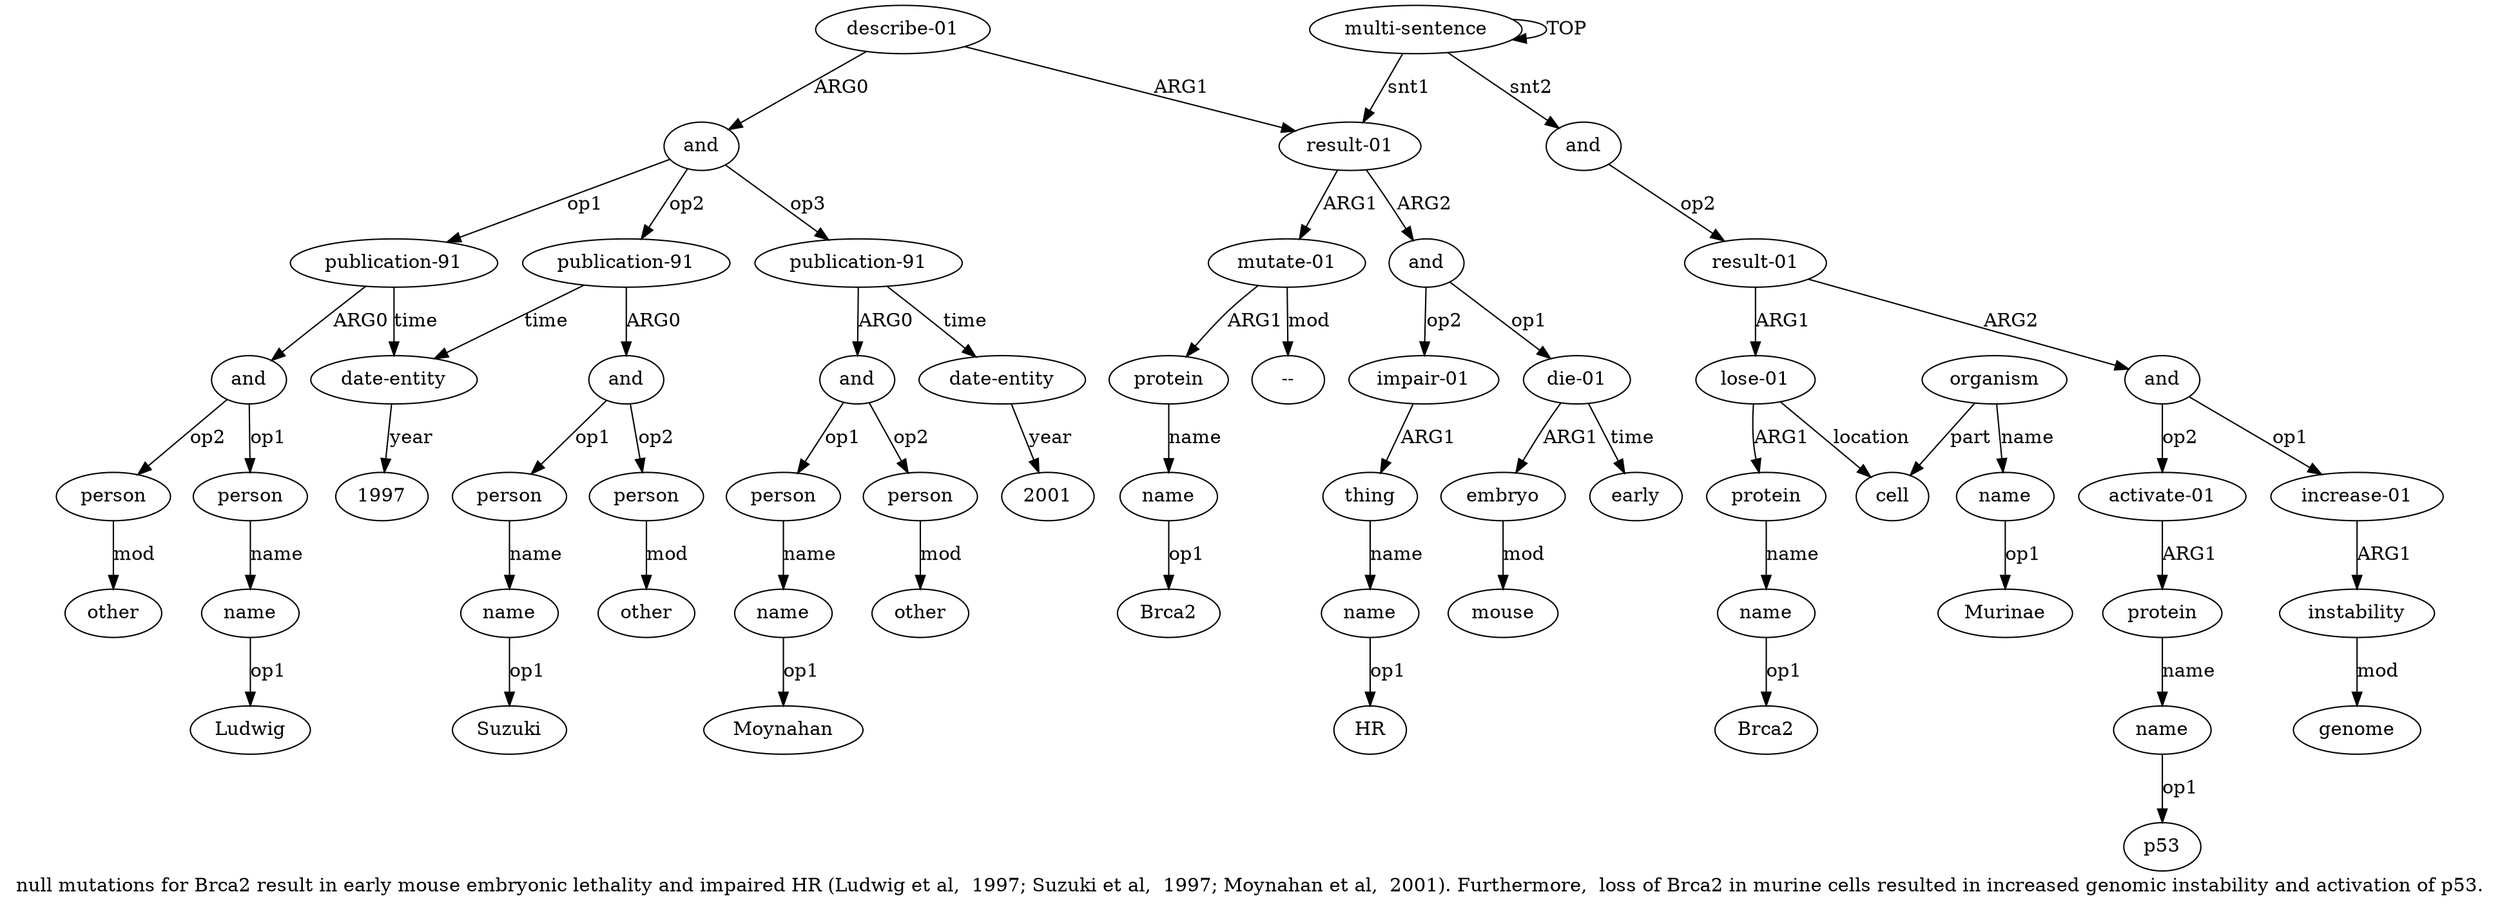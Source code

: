 digraph  {
	graph [label="null mutations for Brca2 result in early mouse embryonic lethality and impaired HR (Ludwig et al,  1997; Suzuki et al,  1997; Moynahan \
et al,  2001). Furthermore,  loss of Brca2 in murine cells resulted in increased genomic instability and activation of p53."];
	node [label="\N"];
	a20	 [color=black,
		gold_ind=20,
		gold_label=other,
		label=other,
		test_ind=20,
		test_label=other];
	a21	 [color=black,
		gold_ind=21,
		gold_label="date-entity",
		label="date-entity",
		test_ind=21,
		test_label="date-entity"];
	"a21 1997"	 [color=black,
		gold_ind=-1,
		gold_label=1997,
		label=1997,
		test_ind=-1,
		test_label=1997];
	a21 -> "a21 1997" [key=0,
	color=black,
	gold_label=year,
	label=year,
	test_label=year];
a22 [color=black,
	gold_ind=22,
	gold_label="publication-91",
	label="publication-91",
	test_ind=22,
	test_label="publication-91"];
a22 -> a21 [key=0,
color=black,
gold_label=time,
label=time,
test_label=time];
a23 [color=black,
gold_ind=23,
gold_label=and,
label=and,
test_ind=23,
test_label=and];
a22 -> a23 [key=0,
color=black,
gold_label=ARG0,
label=ARG0,
test_label=ARG0];
a24 [color=black,
gold_ind=24,
gold_label=person,
label=person,
test_ind=24,
test_label=person];
a23 -> a24 [key=0,
color=black,
gold_label=op1,
label=op1,
test_label=op1];
a26 [color=black,
gold_ind=26,
gold_label=person,
label=person,
test_ind=26,
test_label=person];
a23 -> a26 [key=0,
color=black,
gold_label=op2,
label=op2,
test_label=op2];
a25 [color=black,
gold_ind=25,
gold_label=name,
label=name,
test_ind=25,
test_label=name];
a24 -> a25 [key=0,
color=black,
gold_label=name,
label=name,
test_label=name];
"a25 Suzuki" [color=black,
gold_ind=-1,
gold_label=Suzuki,
label=Suzuki,
test_ind=-1,
test_label=Suzuki];
a25 -> "a25 Suzuki" [key=0,
color=black,
gold_label=op1,
label=op1,
test_label=op1];
a27 [color=black,
gold_ind=27,
gold_label=other,
label=other,
test_ind=27,
test_label=other];
a26 -> a27 [key=0,
color=black,
gold_label=mod,
label=mod,
test_label=mod];
a28 [color=black,
gold_ind=28,
gold_label="publication-91",
label="publication-91",
test_ind=28,
test_label="publication-91"];
a29 [color=black,
gold_ind=29,
gold_label=and,
label=and,
test_ind=29,
test_label=and];
a28 -> a29 [key=0,
color=black,
gold_label=ARG0,
label=ARG0,
test_label=ARG0];
a34 [color=black,
gold_ind=34,
gold_label="date-entity",
label="date-entity",
test_ind=34,
test_label="date-entity"];
a28 -> a34 [key=0,
color=black,
gold_label=time,
label=time,
test_label=time];
a30 [color=black,
gold_ind=30,
gold_label=person,
label=person,
test_ind=30,
test_label=person];
a29 -> a30 [key=0,
color=black,
gold_label=op1,
label=op1,
test_label=op1];
a32 [color=black,
gold_ind=32,
gold_label=person,
label=person,
test_ind=32,
test_label=person];
a29 -> a32 [key=0,
color=black,
gold_label=op2,
label=op2,
test_label=op2];
a31 [color=black,
gold_ind=31,
gold_label=name,
label=name,
test_ind=31,
test_label=name];
"a31 Moynahan" [color=black,
gold_ind=-1,
gold_label=Moynahan,
label=Moynahan,
test_ind=-1,
test_label=Moynahan];
a31 -> "a31 Moynahan" [key=0,
color=black,
gold_label=op1,
label=op1,
test_label=op1];
a30 -> a31 [key=0,
color=black,
gold_label=name,
label=name,
test_label=name];
a37 [color=black,
gold_ind=37,
gold_label="lose-01",
label="lose-01",
test_ind=37,
test_label="lose-01"];
a38 [color=black,
gold_ind=38,
gold_label=protein,
label=protein,
test_ind=38,
test_label=protein];
a37 -> a38 [key=0,
color=black,
gold_label=ARG1,
label=ARG1,
test_label=ARG1];
a40 [color=black,
gold_ind=40,
gold_label=cell,
label=cell,
test_ind=40,
test_label=cell];
a37 -> a40 [key=0,
color=black,
gold_label=location,
label=location,
test_label=location];
a36 [color=black,
gold_ind=36,
gold_label="result-01",
label="result-01",
test_ind=36,
test_label="result-01"];
a36 -> a37 [key=0,
color=black,
gold_label=ARG1,
label=ARG1,
test_label=ARG1];
a43 [color=black,
gold_ind=43,
gold_label=and,
label=and,
test_ind=43,
test_label=and];
a36 -> a43 [key=0,
color=black,
gold_label=ARG2,
label=ARG2,
test_label=ARG2];
a33 [color=black,
gold_ind=33,
gold_label=other,
label=other,
test_ind=33,
test_label=other];
"a12 HR" [color=black,
gold_ind=-1,
gold_label=HR,
label=HR,
test_ind=-1,
test_label=HR];
a35 [color=black,
gold_ind=35,
gold_label=and,
label=and,
test_ind=35,
test_label=and];
a35 -> a36 [key=0,
color=black,
gold_label=op2,
label=op2,
test_label=op2];
"a34 2001" [color=black,
gold_ind=-1,
gold_label=2001,
label=2001,
test_ind=-1,
test_label=2001];
a34 -> "a34 2001" [key=0,
color=black,
gold_label=year,
label=year,
test_label=year];
"a49 p53" [color=black,
gold_ind=-1,
gold_label=p53,
label=p53,
test_ind=-1,
test_label=p53];
a32 -> a33 [key=0,
color=black,
gold_label=mod,
label=mod,
test_label=mod];
a15 [color=black,
gold_ind=15,
gold_label="publication-91",
label="publication-91",
test_ind=15,
test_label="publication-91"];
a15 -> a21 [key=0,
color=black,
gold_label=time,
label=time,
test_label=time];
a16 [color=black,
gold_ind=16,
gold_label=and,
label=and,
test_ind=16,
test_label=and];
a15 -> a16 [key=0,
color=black,
gold_label=ARG0,
label=ARG0,
test_label=ARG0];
a14 [color=black,
gold_ind=14,
gold_label=and,
label=and,
test_ind=14,
test_label=and];
a14 -> a22 [key=0,
color=black,
gold_label=op2,
label=op2,
test_label=op2];
a14 -> a28 [key=0,
color=black,
gold_label=op3,
label=op3,
test_label=op3];
a14 -> a15 [key=0,
color=black,
gold_label=op1,
label=op1,
test_label=op1];
a17 [color=black,
gold_ind=17,
gold_label=person,
label=person,
test_ind=17,
test_label=person];
a18 [color=black,
gold_ind=18,
gold_label=name,
label=name,
test_ind=18,
test_label=name];
a17 -> a18 [key=0,
color=black,
gold_label=name,
label=name,
test_label=name];
a16 -> a17 [key=0,
color=black,
gold_label=op1,
label=op1,
test_label=op1];
a19 [color=black,
gold_ind=19,
gold_label=person,
label=person,
test_ind=19,
test_label=person];
a16 -> a19 [key=0,
color=black,
gold_label=op2,
label=op2,
test_label=op2];
a11 [color=black,
gold_ind=11,
gold_label=thing,
label=thing,
test_ind=11,
test_label=thing];
a12 [color=black,
gold_ind=12,
gold_label=name,
label=name,
test_ind=12,
test_label=name];
a11 -> a12 [key=0,
color=black,
gold_label=name,
label=name,
test_label=name];
a10 [color=black,
gold_ind=10,
gold_label="impair-01",
label="impair-01",
test_ind=10,
test_label="impair-01"];
a10 -> a11 [key=0,
color=black,
gold_label=ARG1,
label=ARG1,
test_label=ARG1];
a13 [color=black,
gold_ind=13,
gold_label="describe-01",
label="describe-01",
test_ind=13,
test_label="describe-01"];
a13 -> a14 [key=0,
color=black,
gold_label=ARG0,
label=ARG0,
test_label=ARG0];
a1 [color=black,
gold_ind=1,
gold_label="result-01",
label="result-01",
test_ind=1,
test_label="result-01"];
a13 -> a1 [key=0,
color=black,
gold_label=ARG1,
label=ARG1,
test_label=ARG1];
a12 -> "a12 HR" [key=0,
color=black,
gold_label=op1,
label=op1,
test_label=op1];
a39 [color=black,
gold_ind=39,
gold_label=name,
label=name,
test_ind=39,
test_label=name];
"a39 Brca2" [color=black,
gold_ind=-1,
gold_label=Brca2,
label=Brca2,
test_ind=-1,
test_label=Brca2];
a39 -> "a39 Brca2" [key=0,
color=black,
gold_label=op1,
label=op1,
test_label=op1];
a38 -> a39 [key=0,
color=black,
gold_label=name,
label=name,
test_label=name];
a19 -> a20 [key=0,
color=black,
gold_label=mod,
label=mod,
test_label=mod];
"a18 Ludwig" [color=black,
gold_ind=-1,
gold_label=Ludwig,
label=Ludwig,
test_ind=-1,
test_label=Ludwig];
a18 -> "a18 Ludwig" [key=0,
color=black,
gold_label=op1,
label=op1,
test_label=op1];
a2 [color=black,
gold_ind=2,
gold_label="mutate-01",
label="mutate-01",
test_ind=2,
test_label="mutate-01"];
a1 -> a2 [key=0,
color=black,
gold_label=ARG1,
label=ARG1,
test_label=ARG1];
a5 [color=black,
gold_ind=5,
gold_label=and,
label=and,
test_ind=5,
test_label=and];
a1 -> a5 [key=0,
color=black,
gold_label=ARG2,
label=ARG2,
test_label=ARG2];
a0 [color=black,
gold_ind=0,
gold_label="multi-sentence",
label="multi-sentence",
test_ind=0,
test_label="multi-sentence"];
a0 -> a35 [key=0,
color=black,
gold_label=snt2,
label=snt2,
test_label=snt2];
a0 -> a1 [key=0,
color=black,
gold_label=snt1,
label=snt1,
test_label=snt1];
a0 -> a0 [key=0,
color=black,
gold_label=TOP,
label=TOP,
test_label=TOP];
a3 [color=black,
gold_ind=3,
gold_label=protein,
label=protein,
test_ind=3,
test_label=protein];
a4 [color=black,
gold_ind=4,
gold_label=name,
label=name,
test_ind=4,
test_label=name];
a3 -> a4 [key=0,
color=black,
gold_label=name,
label=name,
test_label=name];
a2 -> a3 [key=0,
color=black,
gold_label=ARG1,
label=ARG1,
test_label=ARG1];
"a2 --" [color=black,
gold_ind=-1,
gold_label="--",
label="--",
test_ind=-1,
test_label="--"];
a2 -> "a2 --" [key=0,
color=black,
gold_label=mod,
label=mod,
test_label=mod];
a5 -> a10 [key=0,
color=black,
gold_label=op2,
label=op2,
test_label=op2];
a6 [color=black,
gold_ind=6,
gold_label="die-01",
label="die-01",
test_ind=6,
test_label="die-01"];
a5 -> a6 [key=0,
color=black,
gold_label=op1,
label=op1,
test_label=op1];
"a4 Brca2" [color=black,
gold_ind=-1,
gold_label=Brca2,
label=Brca2,
test_ind=-1,
test_label=Brca2];
a4 -> "a4 Brca2" [key=0,
color=black,
gold_label=op1,
label=op1,
test_label=op1];
a7 [color=black,
gold_ind=7,
gold_label=embryo,
label=embryo,
test_ind=7,
test_label=embryo];
a8 [color=black,
gold_ind=8,
gold_label=mouse,
label=mouse,
test_ind=8,
test_label=mouse];
a7 -> a8 [key=0,
color=black,
gold_label=mod,
label=mod,
test_label=mod];
a6 -> a7 [key=0,
color=black,
gold_label=ARG1,
label=ARG1,
test_label=ARG1];
a9 [color=black,
gold_ind=9,
gold_label=early,
label=early,
test_ind=9,
test_label=early];
a6 -> a9 [key=0,
color=black,
gold_label=time,
label=time,
test_label=time];
"a42 Murinae" [color=black,
gold_ind=-1,
gold_label=Murinae,
label=Murinae,
test_ind=-1,
test_label=Murinae];
a46 [color=black,
gold_ind=46,
gold_label=genome,
label=genome,
test_ind=46,
test_label=genome];
a47 [color=black,
gold_ind=47,
gold_label="activate-01",
label="activate-01",
test_ind=47,
test_label="activate-01"];
a48 [color=black,
gold_ind=48,
gold_label=protein,
label=protein,
test_ind=48,
test_label=protein];
a47 -> a48 [key=0,
color=black,
gold_label=ARG1,
label=ARG1,
test_label=ARG1];
a44 [color=black,
gold_ind=44,
gold_label="increase-01",
label="increase-01",
test_ind=44,
test_label="increase-01"];
a45 [color=black,
gold_ind=45,
gold_label=instability,
label=instability,
test_ind=45,
test_label=instability];
a44 -> a45 [key=0,
color=black,
gold_label=ARG1,
label=ARG1,
test_label=ARG1];
a45 -> a46 [key=0,
color=black,
gold_label=mod,
label=mod,
test_label=mod];
a42 [color=black,
gold_ind=42,
gold_label=name,
label=name,
test_ind=42,
test_label=name];
a42 -> "a42 Murinae" [key=0,
color=black,
gold_label=op1,
label=op1,
test_label=op1];
a43 -> a47 [key=0,
color=black,
gold_label=op2,
label=op2,
test_label=op2];
a43 -> a44 [key=0,
color=black,
gold_label=op1,
label=op1,
test_label=op1];
a41 [color=black,
gold_ind=41,
gold_label=organism,
label=organism,
test_ind=41,
test_label=organism];
a41 -> a42 [key=0,
color=black,
gold_label=name,
label=name,
test_label=name];
a41 -> a40 [key=0,
color=black,
gold_label=part,
label=part,
test_label=part];
a49 [color=black,
gold_ind=49,
gold_label=name,
label=name,
test_ind=49,
test_label=name];
a48 -> a49 [key=0,
color=black,
gold_label=name,
label=name,
test_label=name];
a49 -> "a49 p53" [key=0,
color=black,
gold_label=op1,
label=op1,
test_label=op1];
}
